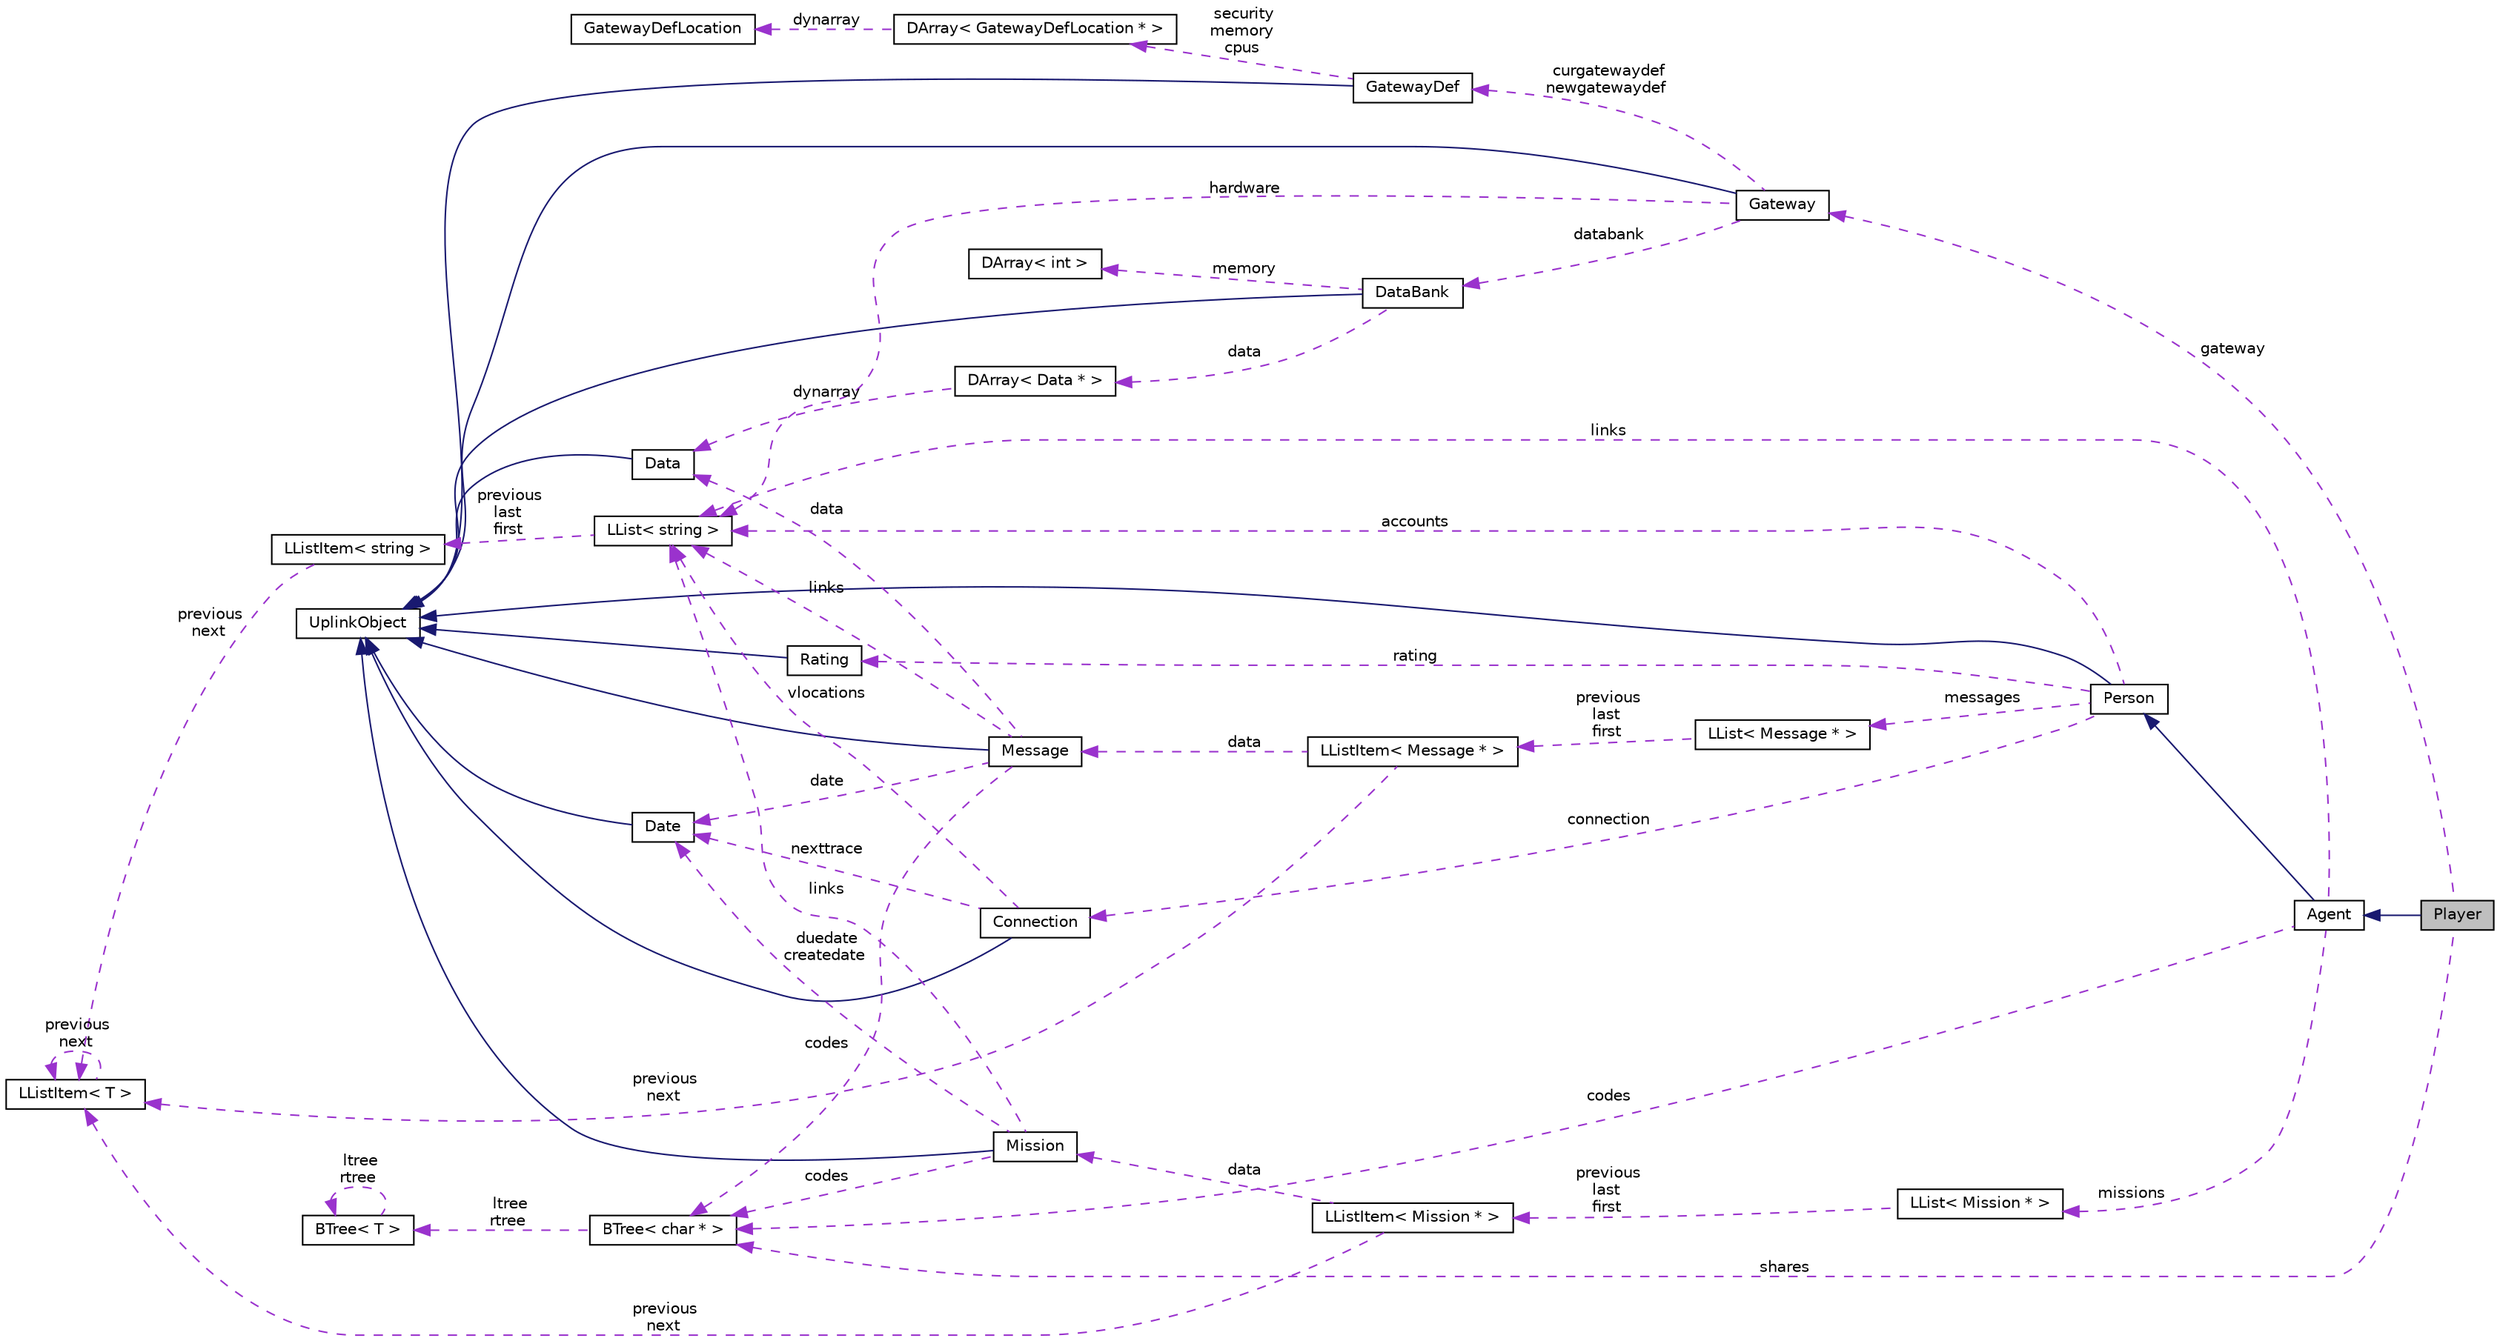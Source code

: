 digraph "Player"
{
 // LATEX_PDF_SIZE
  edge [fontname="Helvetica",fontsize="10",labelfontname="Helvetica",labelfontsize="10"];
  node [fontname="Helvetica",fontsize="10",shape=record];
  rankdir="LR";
  Node1 [label="Player",height=0.2,width=0.4,color="black", fillcolor="grey75", style="filled", fontcolor="black",tooltip=" "];
  Node2 -> Node1 [dir="back",color="midnightblue",fontsize="10",style="solid",fontname="Helvetica"];
  Node2 [label="Agent",height=0.2,width=0.4,color="black", fillcolor="white", style="filled",URL="$classAgent.html",tooltip="Agent class object."];
  Node3 -> Node2 [dir="back",color="midnightblue",fontsize="10",style="solid",fontname="Helvetica"];
  Node3 [label="Person",height=0.2,width=0.4,color="black", fillcolor="white", style="filled",URL="$classPerson.html",tooltip=" "];
  Node4 -> Node3 [dir="back",color="midnightblue",fontsize="10",style="solid",fontname="Helvetica"];
  Node4 [label="UplinkObject",height=0.2,width=0.4,color="black", fillcolor="white", style="filled",URL="$classUplinkObject.html",tooltip="UplinkObject base class."];
  Node5 -> Node3 [dir="back",color="darkorchid3",fontsize="10",style="dashed",label=" accounts" ,fontname="Helvetica"];
  Node5 [label="LList\< string \>",height=0.2,width=0.4,color="black", fillcolor="white", style="filled",URL="$classLList.html",tooltip=" "];
  Node6 -> Node5 [dir="back",color="darkorchid3",fontsize="10",style="dashed",label=" previous\nlast\nfirst" ,fontname="Helvetica"];
  Node6 [label="LListItem\< string \>",height=0.2,width=0.4,color="black", fillcolor="white", style="filled",URL="$classLListItem.html",tooltip=" "];
  Node7 -> Node6 [dir="back",color="darkorchid3",fontsize="10",style="dashed",label=" previous\nnext" ,fontname="Helvetica"];
  Node7 [label="LListItem\< T \>",height=0.2,width=0.4,color="black", fillcolor="white", style="filled",URL="$classLListItem.html",tooltip=" "];
  Node7 -> Node7 [dir="back",color="darkorchid3",fontsize="10",style="dashed",label=" previous\nnext" ,fontname="Helvetica"];
  Node8 -> Node3 [dir="back",color="darkorchid3",fontsize="10",style="dashed",label=" messages" ,fontname="Helvetica"];
  Node8 [label="LList\< Message * \>",height=0.2,width=0.4,color="black", fillcolor="white", style="filled",URL="$classLList.html",tooltip=" "];
  Node9 -> Node8 [dir="back",color="darkorchid3",fontsize="10",style="dashed",label=" previous\nlast\nfirst" ,fontname="Helvetica"];
  Node9 [label="LListItem\< Message * \>",height=0.2,width=0.4,color="black", fillcolor="white", style="filled",URL="$classLListItem.html",tooltip=" "];
  Node7 -> Node9 [dir="back",color="darkorchid3",fontsize="10",style="dashed",label=" previous\nnext" ,fontname="Helvetica"];
  Node10 -> Node9 [dir="back",color="darkorchid3",fontsize="10",style="dashed",label=" data" ,fontname="Helvetica"];
  Node10 [label="Message",height=0.2,width=0.4,color="black", fillcolor="white", style="filled",URL="$classMessage.html",tooltip=" "];
  Node4 -> Node10 [dir="back",color="midnightblue",fontsize="10",style="solid",fontname="Helvetica"];
  Node5 -> Node10 [dir="back",color="darkorchid3",fontsize="10",style="dashed",label=" links" ,fontname="Helvetica"];
  Node11 -> Node10 [dir="back",color="darkorchid3",fontsize="10",style="dashed",label=" data" ,fontname="Helvetica"];
  Node11 [label="Data",height=0.2,width=0.4,color="black", fillcolor="white", style="filled",URL="$classData.html",tooltip=" "];
  Node4 -> Node11 [dir="back",color="midnightblue",fontsize="10",style="solid",fontname="Helvetica"];
  Node12 -> Node10 [dir="back",color="darkorchid3",fontsize="10",style="dashed",label=" date" ,fontname="Helvetica"];
  Node12 [label="Date",height=0.2,width=0.4,color="black", fillcolor="white", style="filled",URL="$classDate.html",tooltip=" "];
  Node4 -> Node12 [dir="back",color="midnightblue",fontsize="10",style="solid",fontname="Helvetica"];
  Node13 -> Node10 [dir="back",color="darkorchid3",fontsize="10",style="dashed",label=" codes" ,fontname="Helvetica"];
  Node13 [label="BTree\< char * \>",height=0.2,width=0.4,color="black", fillcolor="white", style="filled",URL="$classBTree.html",tooltip=" "];
  Node14 -> Node13 [dir="back",color="darkorchid3",fontsize="10",style="dashed",label=" ltree\nrtree" ,fontname="Helvetica"];
  Node14 [label="BTree\< T \>",height=0.2,width=0.4,color="black", fillcolor="white", style="filled",URL="$classBTree.html",tooltip=" "];
  Node14 -> Node14 [dir="back",color="darkorchid3",fontsize="10",style="dashed",label=" ltree\nrtree" ,fontname="Helvetica"];
  Node15 -> Node3 [dir="back",color="darkorchid3",fontsize="10",style="dashed",label=" rating" ,fontname="Helvetica"];
  Node15 [label="Rating",height=0.2,width=0.4,color="black", fillcolor="white", style="filled",URL="$classRating.html",tooltip=" "];
  Node4 -> Node15 [dir="back",color="midnightblue",fontsize="10",style="solid",fontname="Helvetica"];
  Node16 -> Node3 [dir="back",color="darkorchid3",fontsize="10",style="dashed",label=" connection" ,fontname="Helvetica"];
  Node16 [label="Connection",height=0.2,width=0.4,color="black", fillcolor="white", style="filled",URL="$classConnection.html",tooltip=" "];
  Node4 -> Node16 [dir="back",color="midnightblue",fontsize="10",style="solid",fontname="Helvetica"];
  Node5 -> Node16 [dir="back",color="darkorchid3",fontsize="10",style="dashed",label=" vlocations" ,fontname="Helvetica"];
  Node12 -> Node16 [dir="back",color="darkorchid3",fontsize="10",style="dashed",label=" nexttrace" ,fontname="Helvetica"];
  Node5 -> Node2 [dir="back",color="darkorchid3",fontsize="10",style="dashed",label=" links" ,fontname="Helvetica"];
  Node17 -> Node2 [dir="back",color="darkorchid3",fontsize="10",style="dashed",label=" missions" ,fontname="Helvetica"];
  Node17 [label="LList\< Mission * \>",height=0.2,width=0.4,color="black", fillcolor="white", style="filled",URL="$classLList.html",tooltip=" "];
  Node18 -> Node17 [dir="back",color="darkorchid3",fontsize="10",style="dashed",label=" previous\nlast\nfirst" ,fontname="Helvetica"];
  Node18 [label="LListItem\< Mission * \>",height=0.2,width=0.4,color="black", fillcolor="white", style="filled",URL="$classLListItem.html",tooltip=" "];
  Node19 -> Node18 [dir="back",color="darkorchid3",fontsize="10",style="dashed",label=" data" ,fontname="Helvetica"];
  Node19 [label="Mission",height=0.2,width=0.4,color="black", fillcolor="white", style="filled",URL="$classMission.html",tooltip=" "];
  Node4 -> Node19 [dir="back",color="midnightblue",fontsize="10",style="solid",fontname="Helvetica"];
  Node5 -> Node19 [dir="back",color="darkorchid3",fontsize="10",style="dashed",label=" links" ,fontname="Helvetica"];
  Node12 -> Node19 [dir="back",color="darkorchid3",fontsize="10",style="dashed",label=" duedate\ncreatedate" ,fontname="Helvetica"];
  Node13 -> Node19 [dir="back",color="darkorchid3",fontsize="10",style="dashed",label=" codes" ,fontname="Helvetica"];
  Node7 -> Node18 [dir="back",color="darkorchid3",fontsize="10",style="dashed",label=" previous\nnext" ,fontname="Helvetica"];
  Node13 -> Node2 [dir="back",color="darkorchid3",fontsize="10",style="dashed",label=" codes" ,fontname="Helvetica"];
  Node20 -> Node1 [dir="back",color="darkorchid3",fontsize="10",style="dashed",label=" gateway" ,fontname="Helvetica"];
  Node20 [label="Gateway",height=0.2,width=0.4,color="black", fillcolor="white", style="filled",URL="$classGateway.html",tooltip=" "];
  Node4 -> Node20 [dir="back",color="midnightblue",fontsize="10",style="solid",fontname="Helvetica"];
  Node21 -> Node20 [dir="back",color="darkorchid3",fontsize="10",style="dashed",label=" curgatewaydef\nnewgatewaydef" ,fontname="Helvetica"];
  Node21 [label="GatewayDef",height=0.2,width=0.4,color="black", fillcolor="white", style="filled",URL="$classGatewayDef.html",tooltip=" "];
  Node4 -> Node21 [dir="back",color="midnightblue",fontsize="10",style="solid",fontname="Helvetica"];
  Node22 -> Node21 [dir="back",color="darkorchid3",fontsize="10",style="dashed",label=" security\nmemory\ncpus" ,fontname="Helvetica"];
  Node22 [label="DArray\< GatewayDefLocation * \>",height=0.2,width=0.4,color="black", fillcolor="white", style="filled",URL="$classDArray.html",tooltip=" "];
  Node23 -> Node22 [dir="back",color="darkorchid3",fontsize="10",style="dashed",label=" dynarray" ,fontname="Helvetica"];
  Node23 [label="GatewayDefLocation",height=0.2,width=0.4,color="black", fillcolor="white", style="filled",URL="$structGatewayDefLocation.html",tooltip=" "];
  Node5 -> Node20 [dir="back",color="darkorchid3",fontsize="10",style="dashed",label=" hardware" ,fontname="Helvetica"];
  Node24 -> Node20 [dir="back",color="darkorchid3",fontsize="10",style="dashed",label=" databank" ,fontname="Helvetica"];
  Node24 [label="DataBank",height=0.2,width=0.4,color="black", fillcolor="white", style="filled",URL="$classDataBank.html",tooltip=" "];
  Node4 -> Node24 [dir="back",color="midnightblue",fontsize="10",style="solid",fontname="Helvetica"];
  Node25 -> Node24 [dir="back",color="darkorchid3",fontsize="10",style="dashed",label=" data" ,fontname="Helvetica"];
  Node25 [label="DArray\< Data * \>",height=0.2,width=0.4,color="black", fillcolor="white", style="filled",URL="$classDArray.html",tooltip=" "];
  Node11 -> Node25 [dir="back",color="darkorchid3",fontsize="10",style="dashed",label=" dynarray" ,fontname="Helvetica"];
  Node26 -> Node24 [dir="back",color="darkorchid3",fontsize="10",style="dashed",label=" memory" ,fontname="Helvetica"];
  Node26 [label="DArray\< int \>",height=0.2,width=0.4,color="black", fillcolor="white", style="filled",URL="$classDArray.html",tooltip=" "];
  Node13 -> Node1 [dir="back",color="darkorchid3",fontsize="10",style="dashed",label=" shares" ,fontname="Helvetica"];
}
